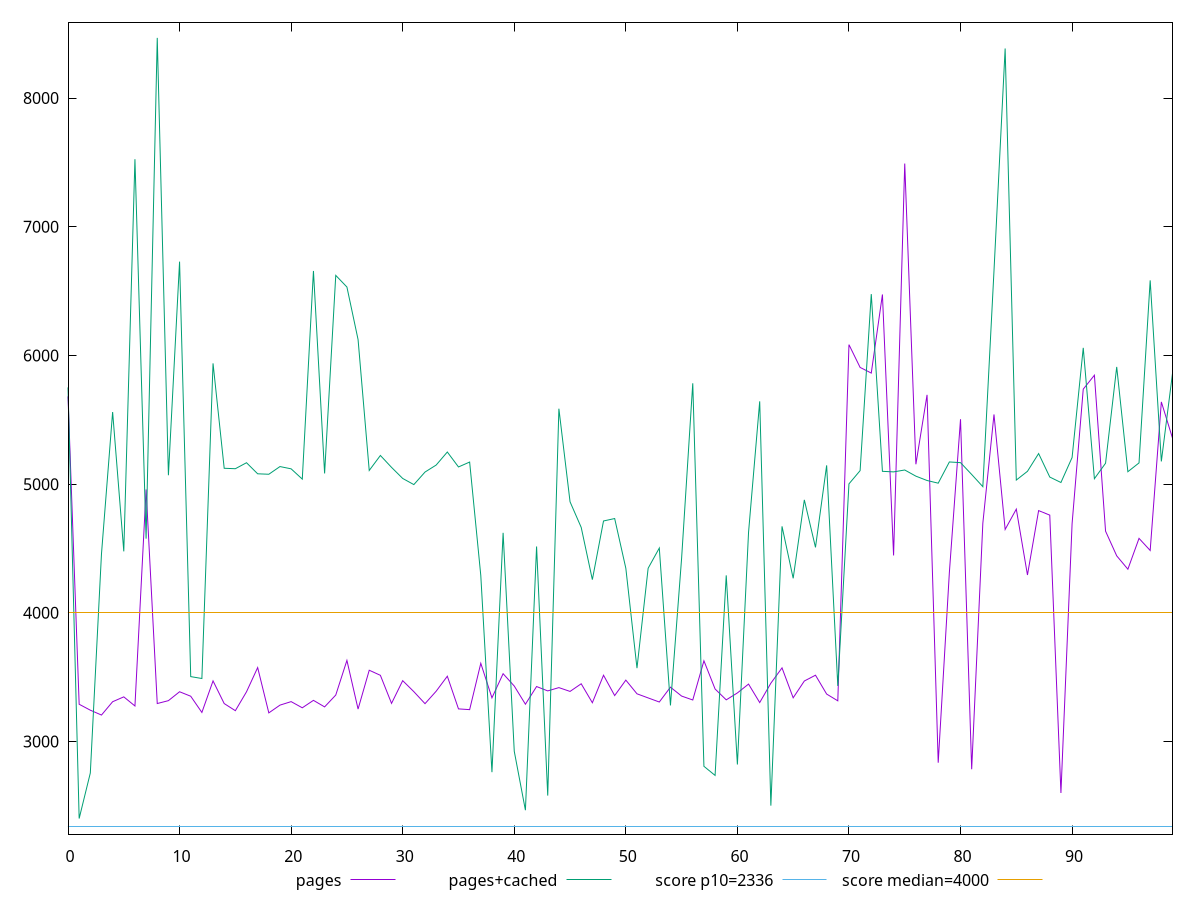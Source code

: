 reset

$pages <<EOF
0 5681.977500000001
1 3289.6820000000007
2 3243.6500000000005
3 3205.796
4 3309.3600000000006
5 3347.1285
6 3276.3319999999994
7 4958.82
8 3295.316
9 3317.7059999999997
10 3386.875499999999
11 3352.102
12 3226.102
13 3471.1575
14 3295.169999999999
15 3239.7260000000006
16 3386.5200000000004
17 3574.75
18 3222.6440000000002
19 3282.9825
20 3310.125
21 3262.2380000000003
22 3320.0310000000004
23 3269.1804999999995
24 3361.236
25 3630.3785000000007
26 3252.3535
27 3554.0475
28 3514.566
29 3296.527500000001
30 3473.0744999999997
31 3387.4875
32 3294.296
33 3391.0265
34 3507.567
35 3253.718
36 3247.894
37 3608.0740000000005
38 3339.6180000000004
39 3527.125
40 3431.1825
41 3290.0119999999997
42 3427.3965000000003
43 3393.457500000001
44 3418.986000000001
45 3389.437500000001
46 3448.875
47 3301.5075
48 3515.199999999999
49 3357.237
50 3477.277499999999
51 3370.9125
52 3338.9685
53 3307.124999999999
54 3422.325
55 3353.3475
56 3322.8205
57 3627.4699999999993
58 3408.352500000001
59 3323.912
60 3377.701500000001
61 3446.4375000000005
62 3302.888000000001
63 3453.4575
64 3572.3360000000002
65 3339.8885000000005
66 3470.34
67 3515.415
68 3368.9085000000005
69 3316.3275000000003
70 6083.996999999999
71 5906.846499999998
72 5863.115500000001
73 6473.8195
74 4446.188
75 7491.1984999999995
76 5154.552000000001
77 5693.937500000001
78 2835.624
79 4313.366
80 5504.446499999999
81 2784.7855
82 4696.293000000001
83 5541.608
84 4647.998
85 4806.0145
86 4294.3375
87 4794.486499999999
88 4759.2585
89 2600.416
90 4692.507
91 5738.223999999999
92 5846.465000000001
93 4634.6755
94 4442.9175000000005
95 4339.039000000001
96 4578.683500000001
97 4484.606000000001
98 5639.157
99 5357.7265
EOF

$pagesCached <<EOF
0 5751.907
1 2401.8160000000003
2 2755.6724999999997
3 4457.077
4 5560.576000000001
5 4477.782999999999
6 7524.695
7 4576.626
8 8467.519499999999
9 5069.352999999999
10 6729.033
11 3504.4525000000003
12 3489.792
13 5938.619000000001
14 5123.374499999999
15 5119.9455
16 5166.492499999999
17 5080.423
18 5076.93
19 5136.704
20 5119.006
21 5039.206
22 6656.819
23 5083.518
24 6622.191999999999
25 6531.777500000001
26 6123.333500000001
27 5106.353500000001
28 5222.896
29 5130.325000000001
30 5044.263499999999
31 4996.552000000001
32 5094.069999999999
33 5148.4325
34 5249.7545
35 5133.5835
36 5171.785
37 4290.1695
38 2761.7865
39 4622.0245
40 2923.9795000000004
41 2466.4524999999994
42 4515.584000000001
43 2580.2099999999996
44 5586.210000000001
45 4862.9085000000005
46 4663.9529999999995
47 4257.874
48 4713.8215
49 4732.811
50 4346.5385
51 3570.4174999999996
52 4346.459000000001
53 4503.382
54 3280.6794999999997
55 4424.6365
56 5783.865
57 2807.34
58 2736.7985
59 4291.355
60 2821.5950000000003
61 4625.6810000000005
62 5643.535
63 2501.88
64 4672.1179999999995
65 4268.433499999999
66 4877.8605
67 4508.796
68 5146.0464999999995
69 3432.1
70 5002.142
71 5105.1365
72 6477.0085
73 5099.6325
74 5095.312
75 5109.973500000001
76 5062.081
77 5028.4225
78 5007.592999999999
79 5172.488
80 5167.139
81 5075.198
82 4980.4275
83 6657.487
84 8385.2425
85 5031.7935
86 5099.742
87 5237.7305
88 5055.234
89 5012.775
90 5206.961000000001
91 6058.950499999999
92 5042.2855
93 5162.6055
94 5910.856000000002
95 5096.6205
96 5165.0869999999995
97 6583.561999999999
98 5176.6515
99 5861.055
EOF

set key outside below
set xrange [0:99]
set yrange [2280.5019300000004:8588.833569999999]
set trange [2280.5019300000004:8588.833569999999]
set terminal svg size 640, 520 enhanced background rgb 'white'
set output "reprap/first-meaningful-paint/comparison/line/0_vs_1.svg"

plot $pages title "pages" with line, \
     $pagesCached title "pages+cached" with line, \
     2336 title "score p10=2336", \
     4000 title "score median=4000"

reset
